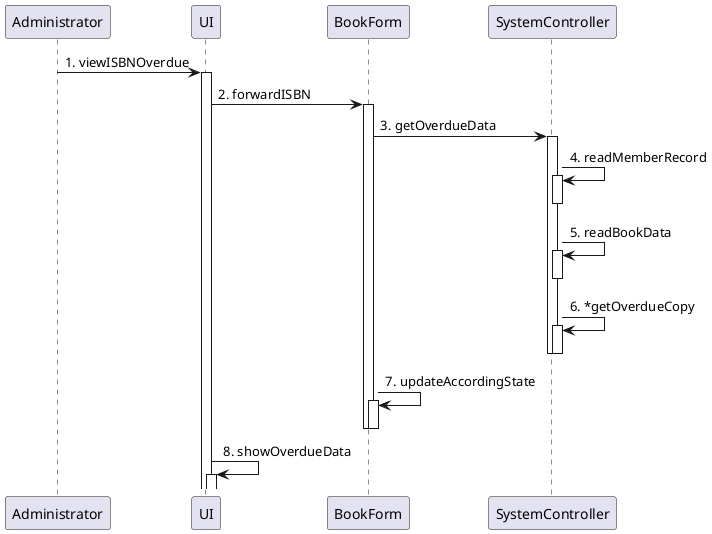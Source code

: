 @startuml
participant Administrator

Administrator -> UI: 1. viewISBNOverdue
activate UI
UI -> BookForm: 2. forwardISBN
activate BookForm
BookForm -> SystemController: 3. getOverdueData
activate SystemController
SystemController -> SystemController: 4. readMemberRecord
activate SystemController
deactivate SystemController
SystemController -> SystemController: 5. readBookData
activate SystemController
deactivate SystemController
SystemController -> SystemController: 6. *getOverdueCopy
activate SystemController
deactivate SystemController
deactivate SystemController
BookForm -> BookForm: 7. updateAccordingState
activate BookForm
deactivate BookForm
deactivate BookForm
UI -> UI: 8. showOverdueData
activate UI
@enduml